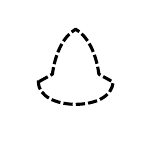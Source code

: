 \definecolor{cffffff}{RGB}{255,255,255}


\begin{tikzpicture}[y=0.80pt,x=0.80pt,yscale=-1, inner sep=0pt, outer sep=0pt]
  \path[draw=black,fill=cffffff,dash pattern=on 2.24pt off 2.24pt,line
    join=round,line cap=rect,miter limit=2.80,line width=1.120pt] (0.7,24.5)
    .. controls (0.7,38.0) and (34.3,38.0) .. (34.3,24.5) --
    (28.0,21.0) .. controls (26.6,10.5) and (22.4,3.5) ..
    (17.5,0.7) .. controls (12.6,3.5) and (8.4,10.5) ..
    (7.0,21.0) -- cycle;

\end{tikzpicture}
